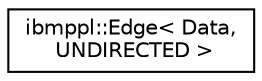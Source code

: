 digraph "Graphical Class Hierarchy"
{
  edge [fontname="Helvetica",fontsize="10",labelfontname="Helvetica",labelfontsize="10"];
  node [fontname="Helvetica",fontsize="10",shape=record];
  rankdir="LR";
  Node1 [label="ibmppl::Edge\< Data,\l UNDIRECTED \>",height=0.2,width=0.4,color="black", fillcolor="white", style="filled",URL="$classibmppl_1_1Edge.html"];
}
